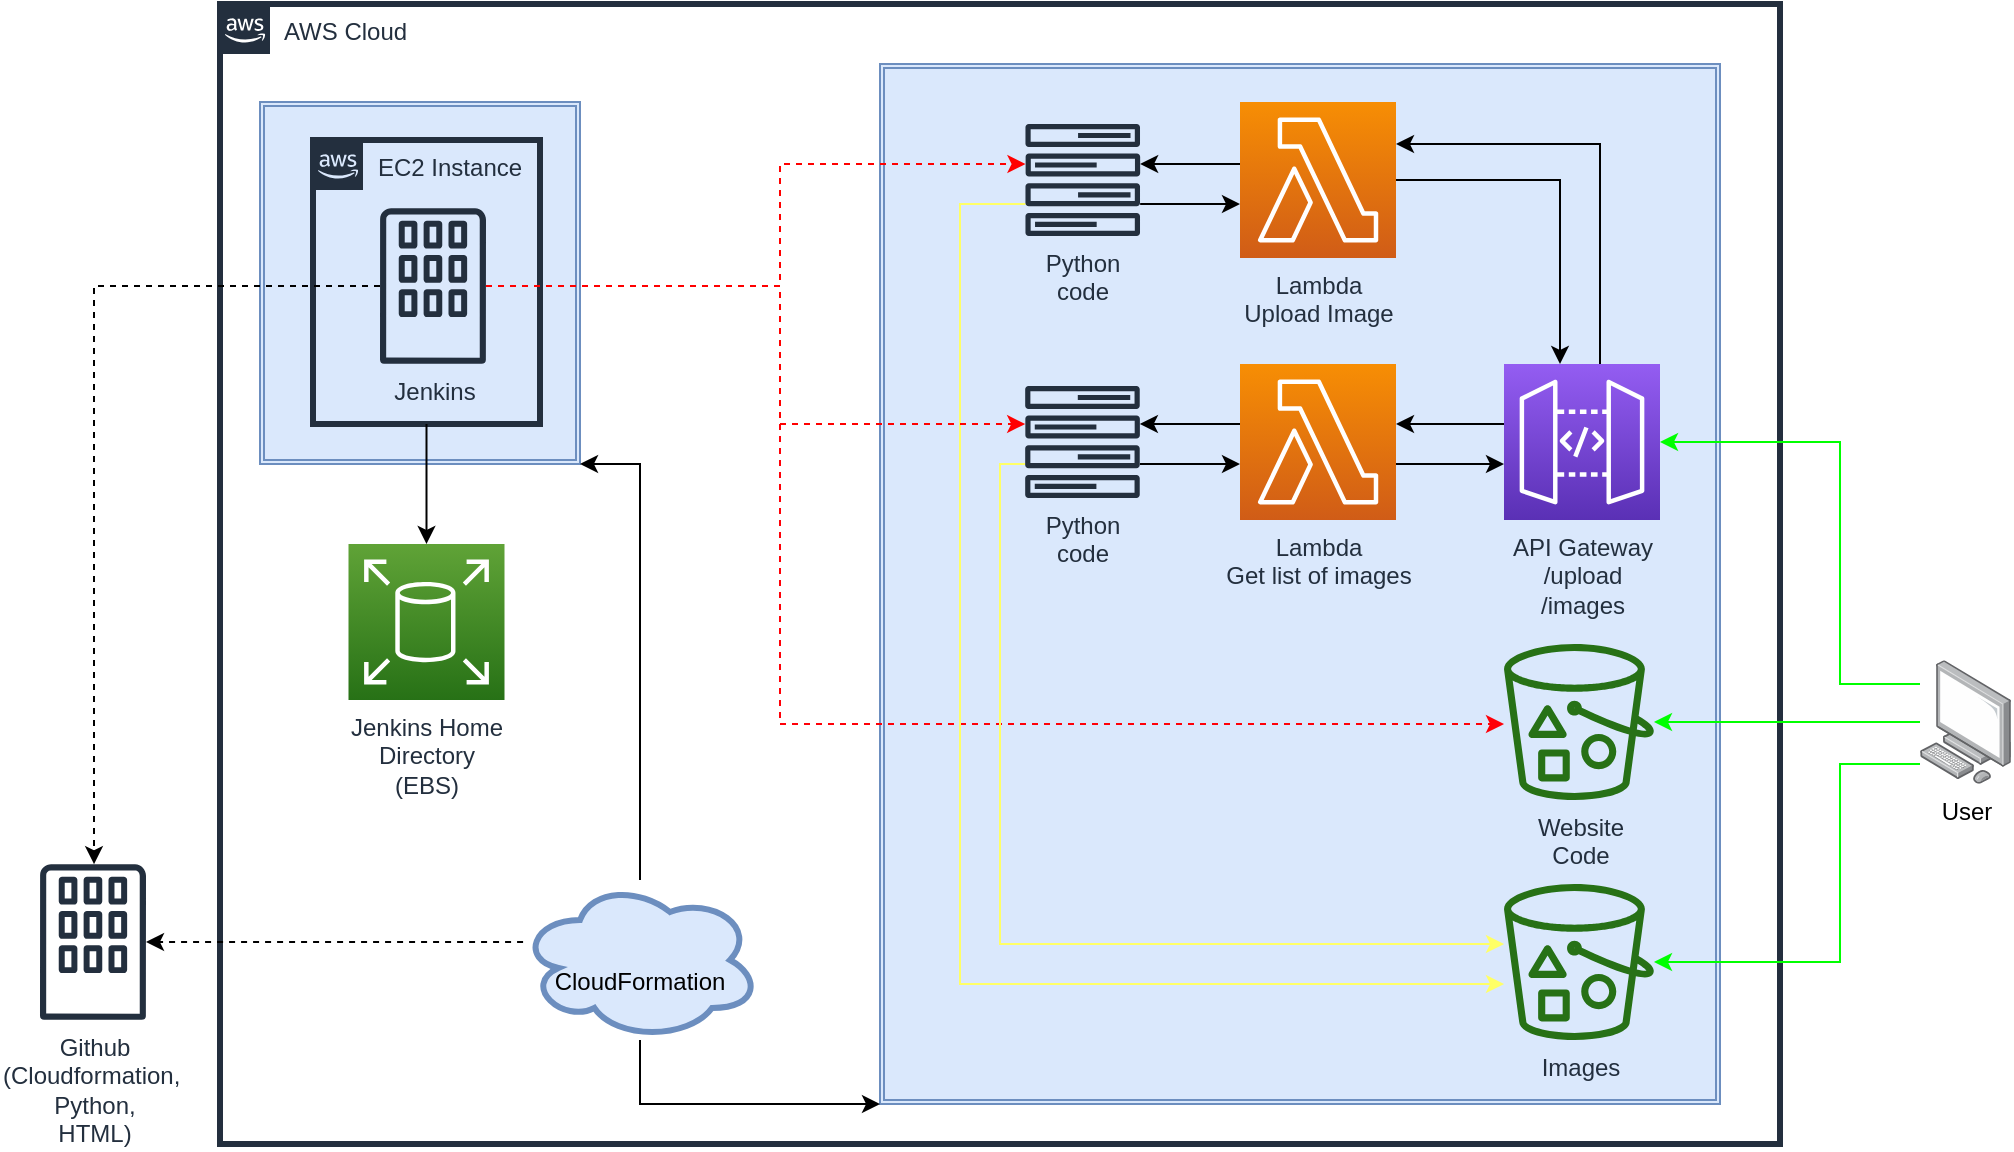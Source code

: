 <mxfile version="13.8.1" type="device"><diagram id="Ht1M8jgEwFfnCIfOTk4-" name="Page-1"><mxGraphModel dx="2354" dy="614" grid="1" gridSize="10" guides="1" tooltips="1" connect="1" arrows="1" fold="1" page="1" pageScale="1" pageWidth="1169" pageHeight="827" math="0" shadow="0"><root><mxCell id="0"/><mxCell id="1" parent="0"/><mxCell id="UEzPUAAOIrF-is8g5C7q-74" value="AWS Cloud" style="points=[[0,0],[0.25,0],[0.5,0],[0.75,0],[1,0],[1,0.25],[1,0.5],[1,0.75],[1,1],[0.75,1],[0.5,1],[0.25,1],[0,1],[0,0.75],[0,0.5],[0,0.25]];outlineConnect=0;gradientColor=none;html=1;whiteSpace=wrap;fontSize=12;fontStyle=0;shape=mxgraph.aws4.group;grIcon=mxgraph.aws4.group_aws_cloud_alt;strokeColor=#232F3E;fillColor=none;verticalAlign=top;align=left;spacingLeft=30;fontColor=#232F3E;dashed=0;labelBackgroundColor=#ffffff;strokeWidth=3;" parent="1" vertex="1"><mxGeometry x="-200" y="40" width="780" height="570" as="geometry"/></mxCell><mxCell id="kPeSdyLYlnjr1TN1_aFk-23" value="" style="shape=ext;double=1;rounded=0;whiteSpace=wrap;html=1;fillColor=#dae8fc;strokeColor=#6c8ebf;" parent="1" vertex="1"><mxGeometry x="-180" y="89" width="160" height="181" as="geometry"/></mxCell><mxCell id="kPeSdyLYlnjr1TN1_aFk-3" value="EC2 Instance" style="points=[[0,0],[0.25,0],[0.5,0],[0.75,0],[1,0],[1,0.25],[1,0.5],[1,0.75],[1,1],[0.75,1],[0.5,1],[0.25,1],[0,1],[0,0.75],[0,0.5],[0,0.25]];outlineConnect=0;gradientColor=none;html=1;whiteSpace=wrap;fontSize=12;fontStyle=0;shape=mxgraph.aws4.group;grIcon=mxgraph.aws4.group_aws_cloud_alt;strokeColor=#232F3E;fillColor=none;verticalAlign=top;align=left;spacingLeft=30;fontColor=#232F3E;dashed=0;labelBackgroundColor=none;strokeWidth=3;" parent="1" vertex="1"><mxGeometry x="-153.5" y="108" width="113.5" height="142" as="geometry"/></mxCell><mxCell id="kPeSdyLYlnjr1TN1_aFk-12" value="" style="shape=ext;double=1;rounded=0;whiteSpace=wrap;html=1;fillColor=#dae8fc;strokeColor=#6c8ebf;" parent="1" vertex="1"><mxGeometry x="130" y="70" width="420" height="520" as="geometry"/></mxCell><mxCell id="kPeSdyLYlnjr1TN1_aFk-19" style="edgeStyle=orthogonalEdgeStyle;rounded=0;orthogonalLoop=1;jettySize=auto;html=1;strokeColor=#FF0008;dashed=1;" parent="1" source="kPeSdyLYlnjr1TN1_aFk-1" target="UEzPUAAOIrF-is8g5C7q-77" edge="1"><mxGeometry relative="1" as="geometry"><Array as="points"><mxPoint x="80" y="181"/><mxPoint x="80" y="400"/></Array></mxGeometry></mxCell><mxCell id="UEzPUAAOIrF-is8g5C7q-77" value="Website&lt;br&gt;Code" style="outlineConnect=0;fontColor=#232F3E;gradientColor=none;fillColor=#277116;strokeColor=none;dashed=0;verticalLabelPosition=bottom;verticalAlign=top;align=center;html=1;fontSize=12;fontStyle=0;aspect=fixed;pointerEvents=1;shape=mxgraph.aws4.bucket_with_objects;labelBackgroundColor=none;" parent="1" vertex="1"><mxGeometry x="442" y="360" width="75" height="78" as="geometry"/></mxCell><mxCell id="I0tBvraWFZOy1C0ZbMYc-12" style="edgeStyle=orthogonalEdgeStyle;rounded=0;orthogonalLoop=1;jettySize=auto;html=1;" parent="1" source="I0tBvraWFZOy1C0ZbMYc-1" target="I0tBvraWFZOy1C0ZbMYc-3" edge="1"><mxGeometry relative="1" as="geometry"><Array as="points"><mxPoint x="470" y="128"/></Array></mxGeometry></mxCell><mxCell id="I0tBvraWFZOy1C0ZbMYc-28" style="edgeStyle=orthogonalEdgeStyle;rounded=0;orthogonalLoop=1;jettySize=auto;html=1;" parent="1" source="I0tBvraWFZOy1C0ZbMYc-1" target="I0tBvraWFZOy1C0ZbMYc-4" edge="1"><mxGeometry relative="1" as="geometry"><Array as="points"><mxPoint x="280" y="120"/><mxPoint x="280" y="120"/></Array></mxGeometry></mxCell><mxCell id="I0tBvraWFZOy1C0ZbMYc-1" value="Lambda&lt;br&gt;Upload Image" style="outlineConnect=0;fontColor=#232F3E;gradientColor=#F78E04;gradientDirection=north;fillColor=#D05C17;strokeColor=#ffffff;dashed=0;verticalLabelPosition=bottom;verticalAlign=top;align=center;html=1;fontSize=12;fontStyle=0;aspect=fixed;shape=mxgraph.aws4.resourceIcon;resIcon=mxgraph.aws4.lambda;" parent="1" vertex="1"><mxGeometry x="310" y="89" width="78" height="78" as="geometry"/></mxCell><mxCell id="I0tBvraWFZOy1C0ZbMYc-11" style="edgeStyle=orthogonalEdgeStyle;rounded=0;orthogonalLoop=1;jettySize=auto;html=1;" parent="1" source="I0tBvraWFZOy1C0ZbMYc-3" target="I0tBvraWFZOy1C0ZbMYc-1" edge="1"><mxGeometry relative="1" as="geometry"><Array as="points"><mxPoint x="490" y="110"/></Array></mxGeometry></mxCell><mxCell id="I0tBvraWFZOy1C0ZbMYc-30" style="edgeStyle=orthogonalEdgeStyle;rounded=0;orthogonalLoop=1;jettySize=auto;html=1;" parent="1" source="I0tBvraWFZOy1C0ZbMYc-3" target="I0tBvraWFZOy1C0ZbMYc-18" edge="1"><mxGeometry relative="1" as="geometry"><Array as="points"><mxPoint x="410" y="250"/><mxPoint x="410" y="250"/></Array></mxGeometry></mxCell><mxCell id="I0tBvraWFZOy1C0ZbMYc-3" value="API Gateway&lt;br&gt;/upload&lt;br&gt;/images" style="outlineConnect=0;fontColor=#232F3E;gradientColor=#945DF2;gradientDirection=north;fillColor=#5A30B5;strokeColor=#ffffff;dashed=0;verticalLabelPosition=bottom;verticalAlign=top;align=center;html=1;fontSize=12;fontStyle=0;aspect=fixed;shape=mxgraph.aws4.resourceIcon;resIcon=mxgraph.aws4.api_gateway;" parent="1" vertex="1"><mxGeometry x="442" y="220" width="78" height="78" as="geometry"/></mxCell><mxCell id="I0tBvraWFZOy1C0ZbMYc-29" style="edgeStyle=orthogonalEdgeStyle;rounded=0;orthogonalLoop=1;jettySize=auto;html=1;" parent="1" source="I0tBvraWFZOy1C0ZbMYc-4" target="I0tBvraWFZOy1C0ZbMYc-1" edge="1"><mxGeometry relative="1" as="geometry"><Array as="points"><mxPoint x="280" y="140"/><mxPoint x="280" y="140"/></Array></mxGeometry></mxCell><mxCell id="GsCk6Fl_J0-yFtT8rXAv-6" style="edgeStyle=orthogonalEdgeStyle;rounded=0;orthogonalLoop=1;jettySize=auto;html=1;strokeColor=#FFFF66;" edge="1" parent="1" source="I0tBvraWFZOy1C0ZbMYc-4" target="GsCk6Fl_J0-yFtT8rXAv-1"><mxGeometry relative="1" as="geometry"><Array as="points"><mxPoint x="170" y="140"/><mxPoint x="170" y="530"/></Array></mxGeometry></mxCell><mxCell id="I0tBvraWFZOy1C0ZbMYc-4" value="Python&lt;br&gt;code" style="outlineConnect=0;fontColor=#232F3E;gradientColor=none;fillColor=#232F3E;strokeColor=none;dashed=0;verticalLabelPosition=bottom;verticalAlign=top;align=center;html=1;fontSize=12;fontStyle=0;aspect=fixed;pointerEvents=1;shape=mxgraph.aws4.forums;" parent="1" vertex="1"><mxGeometry x="202.67" y="100" width="57.47" height="56" as="geometry"/></mxCell><mxCell id="I0tBvraWFZOy1C0ZbMYc-9" style="edgeStyle=orthogonalEdgeStyle;rounded=0;orthogonalLoop=1;jettySize=auto;html=1;fontColor=#00FF00;strokeColor=#00ff00;" parent="1" source="I0tBvraWFZOy1C0ZbMYc-7" target="UEzPUAAOIrF-is8g5C7q-77" edge="1"><mxGeometry relative="1" as="geometry"><Array as="points"><mxPoint x="620" y="399"/><mxPoint x="620" y="399"/></Array></mxGeometry></mxCell><mxCell id="I0tBvraWFZOy1C0ZbMYc-10" style="edgeStyle=orthogonalEdgeStyle;rounded=0;orthogonalLoop=1;jettySize=auto;html=1;fontColor=#00FF00;strokeColor=#00ff00;" parent="1" source="I0tBvraWFZOy1C0ZbMYc-7" target="I0tBvraWFZOy1C0ZbMYc-3" edge="1"><mxGeometry relative="1" as="geometry"><Array as="points"><mxPoint x="610" y="380"/><mxPoint x="610" y="259"/></Array></mxGeometry></mxCell><mxCell id="GsCk6Fl_J0-yFtT8rXAv-2" style="edgeStyle=orthogonalEdgeStyle;rounded=0;orthogonalLoop=1;jettySize=auto;html=1;fillColor=#d5e8d4;strokeColor=#00ff00;" edge="1" parent="1" source="I0tBvraWFZOy1C0ZbMYc-7" target="GsCk6Fl_J0-yFtT8rXAv-1"><mxGeometry relative="1" as="geometry"><Array as="points"><mxPoint x="610" y="420"/><mxPoint x="610" y="519"/></Array></mxGeometry></mxCell><mxCell id="I0tBvraWFZOy1C0ZbMYc-7" value="User" style="points=[];aspect=fixed;html=1;align=center;shadow=0;dashed=0;image;image=img/lib/allied_telesis/computer_and_terminals/Personal_Computer.svg;" parent="1" vertex="1"><mxGeometry x="650" y="368.1" width="45.6" height="61.8" as="geometry"/></mxCell><mxCell id="I0tBvraWFZOy1C0ZbMYc-16" style="edgeStyle=orthogonalEdgeStyle;rounded=0;orthogonalLoop=1;jettySize=auto;html=1;" parent="1" source="I0tBvraWFZOy1C0ZbMYc-18" target="I0tBvraWFZOy1C0ZbMYc-23" edge="1"><mxGeometry relative="1" as="geometry"><Array as="points"><mxPoint x="290" y="250"/><mxPoint x="290" y="250"/></Array></mxGeometry></mxCell><mxCell id="I0tBvraWFZOy1C0ZbMYc-31" style="edgeStyle=orthogonalEdgeStyle;rounded=0;orthogonalLoop=1;jettySize=auto;html=1;" parent="1" source="I0tBvraWFZOy1C0ZbMYc-18" target="I0tBvraWFZOy1C0ZbMYc-3" edge="1"><mxGeometry relative="1" as="geometry"><Array as="points"><mxPoint x="410" y="270"/><mxPoint x="410" y="270"/></Array></mxGeometry></mxCell><mxCell id="I0tBvraWFZOy1C0ZbMYc-18" value="Lambda&lt;br&gt;Get list of images" style="outlineConnect=0;fontColor=#232F3E;gradientColor=#F78E04;gradientDirection=north;fillColor=#D05C17;strokeColor=#ffffff;dashed=0;verticalLabelPosition=bottom;verticalAlign=top;align=center;html=1;fontSize=12;fontStyle=0;aspect=fixed;shape=mxgraph.aws4.resourceIcon;resIcon=mxgraph.aws4.lambda;" parent="1" vertex="1"><mxGeometry x="310" y="220.0" width="78" height="78" as="geometry"/></mxCell><mxCell id="I0tBvraWFZOy1C0ZbMYc-33" style="edgeStyle=orthogonalEdgeStyle;rounded=0;orthogonalLoop=1;jettySize=auto;html=1;" parent="1" source="I0tBvraWFZOy1C0ZbMYc-23" target="I0tBvraWFZOy1C0ZbMYc-18" edge="1"><mxGeometry relative="1" as="geometry"><Array as="points"><mxPoint x="280" y="270"/><mxPoint x="280" y="270"/></Array></mxGeometry></mxCell><mxCell id="GsCk6Fl_J0-yFtT8rXAv-5" style="edgeStyle=orthogonalEdgeStyle;rounded=0;orthogonalLoop=1;jettySize=auto;html=1;strokeColor=#FFFF66;" edge="1" parent="1" source="I0tBvraWFZOy1C0ZbMYc-23" target="GsCk6Fl_J0-yFtT8rXAv-1"><mxGeometry relative="1" as="geometry"><Array as="points"><mxPoint x="190" y="270"/><mxPoint x="190" y="510"/></Array></mxGeometry></mxCell><mxCell id="I0tBvraWFZOy1C0ZbMYc-23" value="Python&lt;br&gt;code" style="outlineConnect=0;fontColor=#232F3E;gradientColor=none;fillColor=#232F3E;strokeColor=none;dashed=0;verticalLabelPosition=bottom;verticalAlign=top;align=center;html=1;fontSize=12;fontStyle=0;aspect=fixed;pointerEvents=1;shape=mxgraph.aws4.forums;" parent="1" vertex="1"><mxGeometry x="202.53" y="231" width="57.47" height="56" as="geometry"/></mxCell><mxCell id="I0tBvraWFZOy1C0ZbMYc-46" style="edgeStyle=orthogonalEdgeStyle;rounded=0;orthogonalLoop=1;jettySize=auto;html=1;dashed=1;fontSize=40;" parent="1" source="I0tBvraWFZOy1C0ZbMYc-44" target="I0tBvraWFZOy1C0ZbMYc-34" edge="1"><mxGeometry relative="1" as="geometry"><Array as="points"><mxPoint x="-100" y="509"/><mxPoint x="-100" y="509"/></Array></mxGeometry></mxCell><object label="Github&lt;br&gt;(Cloudformation,&amp;nbsp;&lt;br&gt;Python,&lt;br&gt;HTML)" id="I0tBvraWFZOy1C0ZbMYc-34"><mxCell style="outlineConnect=0;fontColor=#232F3E;gradientColor=none;fillColor=#232F3E;strokeColor=none;dashed=0;verticalLabelPosition=bottom;verticalAlign=top;align=center;html=1;fontSize=12;fontStyle=0;aspect=fixed;pointerEvents=1;shape=mxgraph.aws4.corporate_data_center;" parent="1" vertex="1"><mxGeometry x="-290" y="470" width="53" height="78" as="geometry"/></mxCell></object><mxCell id="kPeSdyLYlnjr1TN1_aFk-14" style="edgeStyle=orthogonalEdgeStyle;rounded=0;orthogonalLoop=1;jettySize=auto;html=1;entryX=0;entryY=1;entryDx=0;entryDy=0;" parent="1" source="I0tBvraWFZOy1C0ZbMYc-44" target="kPeSdyLYlnjr1TN1_aFk-12" edge="1"><mxGeometry relative="1" as="geometry"><Array as="points"><mxPoint x="10" y="590"/></Array></mxGeometry></mxCell><mxCell id="kPeSdyLYlnjr1TN1_aFk-24" style="edgeStyle=orthogonalEdgeStyle;rounded=0;orthogonalLoop=1;jettySize=auto;html=1;entryX=1;entryY=1;entryDx=0;entryDy=0;startArrow=none;startFill=0;fontColor=#00FF00;" parent="1" source="I0tBvraWFZOy1C0ZbMYc-44" target="kPeSdyLYlnjr1TN1_aFk-23" edge="1"><mxGeometry relative="1" as="geometry"><Array as="points"><mxPoint x="10" y="270"/></Array></mxGeometry></mxCell><mxCell id="I0tBvraWFZOy1C0ZbMYc-44" value="&lt;font style=&quot;font-size: 12px&quot;&gt;CloudFormation&lt;/font&gt;" style="ellipse;shape=cloud;whiteSpace=wrap;html=1;strokeWidth=3;fontSize=40;fillColor=#dae8fc;strokeColor=#6c8ebf;" parent="1" vertex="1"><mxGeometry x="-50" y="478" width="120" height="80" as="geometry"/></mxCell><mxCell id="GsCk6Fl_J0-yFtT8rXAv-8" style="edgeStyle=orthogonalEdgeStyle;rounded=0;orthogonalLoop=1;jettySize=auto;html=1;" edge="1" parent="1" source="kPeSdyLYlnjr1TN1_aFk-3" target="kPeSdyLYlnjr1TN1_aFk-10"><mxGeometry relative="1" as="geometry"><Array as="points"><mxPoint x="-97" y="270"/><mxPoint x="-97" y="270"/></Array></mxGeometry></mxCell><mxCell id="kPeSdyLYlnjr1TN1_aFk-10" value="Jenkins Home &lt;br&gt;Directory&lt;br&gt;(EBS)" style="outlineConnect=0;fontColor=#232F3E;gradientColor=#60A337;gradientDirection=north;fillColor=#277116;strokeColor=#ffffff;dashed=0;verticalLabelPosition=bottom;verticalAlign=top;align=center;html=1;fontSize=12;fontStyle=0;aspect=fixed;shape=mxgraph.aws4.resourceIcon;resIcon=mxgraph.aws4.elastic_block_store;" parent="1" vertex="1"><mxGeometry x="-135.75" y="310" width="78" height="78" as="geometry"/></mxCell><object label="Jenkins" id="kPeSdyLYlnjr1TN1_aFk-1"><mxCell style="outlineConnect=0;fontColor=#232F3E;gradientColor=none;fillColor=#232F3E;strokeColor=none;dashed=0;verticalLabelPosition=bottom;verticalAlign=top;align=center;html=1;fontSize=12;fontStyle=0;aspect=fixed;pointerEvents=1;shape=mxgraph.aws4.corporate_data_center;" parent="1" vertex="1"><mxGeometry x="-120" y="142" width="53" height="78" as="geometry"/></mxCell></object><mxCell id="kPeSdyLYlnjr1TN1_aFk-17" style="edgeStyle=orthogonalEdgeStyle;rounded=0;orthogonalLoop=1;jettySize=auto;html=1;strokeColor=#FF0000;dashed=1;" parent="1" source="kPeSdyLYlnjr1TN1_aFk-1" target="I0tBvraWFZOy1C0ZbMYc-23" edge="1"><mxGeometry relative="1" as="geometry"><Array as="points"><mxPoint x="80" y="181"/><mxPoint x="80" y="250"/></Array></mxGeometry></mxCell><mxCell id="kPeSdyLYlnjr1TN1_aFk-18" style="edgeStyle=orthogonalEdgeStyle;rounded=0;orthogonalLoop=1;jettySize=auto;html=1;strokeColor=#FF0000;dashed=1;" parent="1" source="kPeSdyLYlnjr1TN1_aFk-1" target="I0tBvraWFZOy1C0ZbMYc-4" edge="1"><mxGeometry relative="1" as="geometry"><Array as="points"><mxPoint x="80" y="181"/><mxPoint x="80" y="120"/></Array></mxGeometry></mxCell><mxCell id="kPeSdyLYlnjr1TN1_aFk-22" style="edgeStyle=orthogonalEdgeStyle;rounded=0;orthogonalLoop=1;jettySize=auto;html=1;dashed=1;startArrow=none;startFill=0;fontColor=#00FF00;" parent="1" source="kPeSdyLYlnjr1TN1_aFk-1" target="I0tBvraWFZOy1C0ZbMYc-34" edge="1"><mxGeometry relative="1" as="geometry"><Array as="points"><mxPoint x="-263" y="181"/></Array></mxGeometry></mxCell><mxCell id="GsCk6Fl_J0-yFtT8rXAv-1" value="Images&lt;br&gt;" style="outlineConnect=0;fontColor=#232F3E;gradientColor=none;fillColor=#277116;strokeColor=none;dashed=0;verticalLabelPosition=bottom;verticalAlign=top;align=center;html=1;fontSize=12;fontStyle=0;aspect=fixed;pointerEvents=1;shape=mxgraph.aws4.bucket_with_objects;labelBackgroundColor=none;" vertex="1" parent="1"><mxGeometry x="442" y="480" width="75" height="78" as="geometry"/></mxCell></root></mxGraphModel></diagram></mxfile>